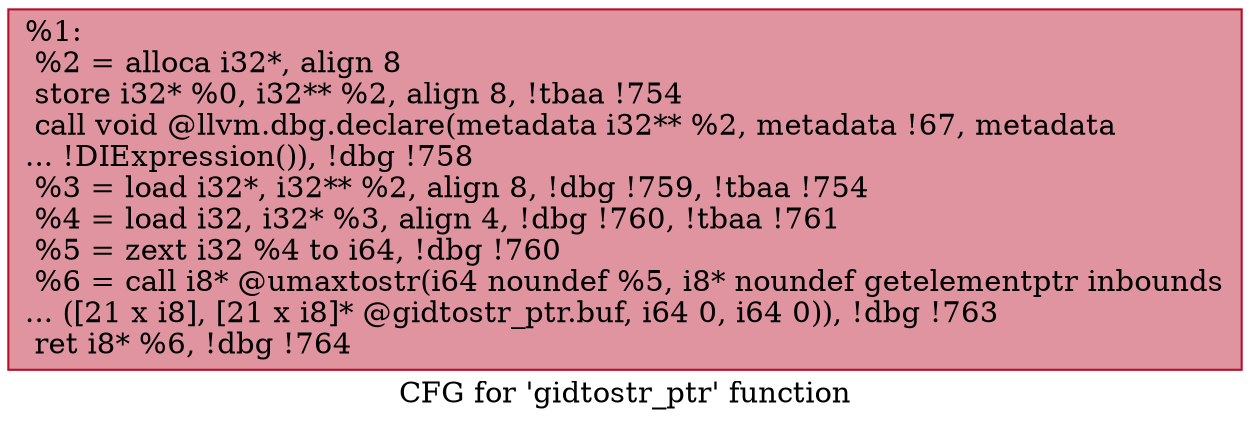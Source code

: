 digraph "CFG for 'gidtostr_ptr' function" {
	label="CFG for 'gidtostr_ptr' function";

	Node0x985eb0 [shape=record,color="#b70d28ff", style=filled, fillcolor="#b70d2870",label="{%1:\l  %2 = alloca i32*, align 8\l  store i32* %0, i32** %2, align 8, !tbaa !754\l  call void @llvm.dbg.declare(metadata i32** %2, metadata !67, metadata\l... !DIExpression()), !dbg !758\l  %3 = load i32*, i32** %2, align 8, !dbg !759, !tbaa !754\l  %4 = load i32, i32* %3, align 4, !dbg !760, !tbaa !761\l  %5 = zext i32 %4 to i64, !dbg !760\l  %6 = call i8* @umaxtostr(i64 noundef %5, i8* noundef getelementptr inbounds\l... ([21 x i8], [21 x i8]* @gidtostr_ptr.buf, i64 0, i64 0)), !dbg !763\l  ret i8* %6, !dbg !764\l}"];
}
